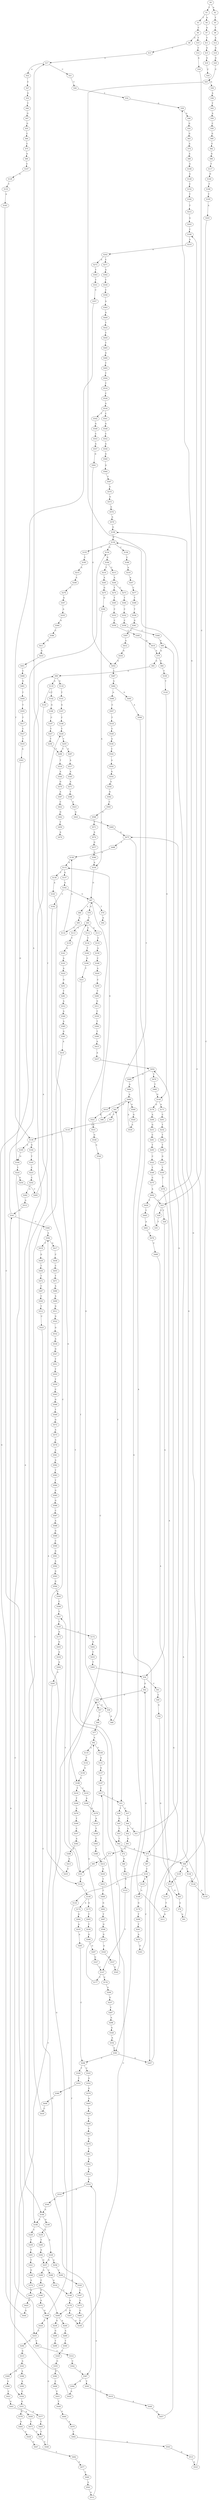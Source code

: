 strict digraph  {
	S0 -> S1 [ label = T ];
	S0 -> S2 [ label = A ];
	S1 -> S3 [ label = T ];
	S1 -> S4 [ label = A ];
	S2 -> S5 [ label = T ];
	S3 -> S6 [ label = C ];
	S4 -> S7 [ label = G ];
	S5 -> S8 [ label = T ];
	S6 -> S9 [ label = G ];
	S6 -> S10 [ label = T ];
	S7 -> S11 [ label = T ];
	S8 -> S12 [ label = A ];
	S9 -> S13 [ label = C ];
	S10 -> S14 [ label = C ];
	S11 -> S15 [ label = G ];
	S12 -> S16 [ label = G ];
	S13 -> S17 [ label = A ];
	S14 -> S18 [ label = A ];
	S15 -> S19 [ label = G ];
	S16 -> S20 [ label = G ];
	S17 -> S21 [ label = C ];
	S17 -> S22 [ label = A ];
	S18 -> S23 [ label = C ];
	S19 -> S24 [ label = C ];
	S20 -> S25 [ label = C ];
	S21 -> S26 [ label = C ];
	S22 -> S27 [ label = C ];
	S23 -> S28 [ label = T ];
	S23 -> S29 [ label = C ];
	S24 -> S30 [ label = A ];
	S25 -> S31 [ label = T ];
	S26 -> S32 [ label = T ];
	S27 -> S33 [ label = G ];
	S28 -> S34 [ label = A ];
	S29 -> S35 [ label = T ];
	S30 -> S36 [ label = A ];
	S31 -> S37 [ label = C ];
	S31 -> S38 [ label = T ];
	S32 -> S39 [ label = G ];
	S33 -> S40 [ label = T ];
	S34 -> S41 [ label = C ];
	S34 -> S42 [ label = G ];
	S35 -> S39 [ label = G ];
	S36 -> S43 [ label = T ];
	S37 -> S44 [ label = C ];
	S38 -> S45 [ label = G ];
	S39 -> S46 [ label = A ];
	S40 -> S47 [ label = G ];
	S41 -> S48 [ label = C ];
	S42 -> S49 [ label = G ];
	S43 -> S50 [ label = A ];
	S44 -> S51 [ label = C ];
	S44 -> S52 [ label = A ];
	S45 -> S53 [ label = T ];
	S46 -> S54 [ label = G ];
	S47 -> S55 [ label = G ];
	S48 -> S56 [ label = A ];
	S49 -> S57 [ label = G ];
	S49 -> S58 [ label = A ];
	S50 -> S59 [ label = C ];
	S51 -> S60 [ label = A ];
	S52 -> S61 [ label = G ];
	S53 -> S62 [ label = T ];
	S54 -> S63 [ label = G ];
	S55 -> S64 [ label = C ];
	S56 -> S65 [ label = G ];
	S57 -> S66 [ label = T ];
	S58 -> S67 [ label = G ];
	S58 -> S68 [ label = A ];
	S59 -> S69 [ label = G ];
	S60 -> S70 [ label = A ];
	S61 -> S71 [ label = G ];
	S62 -> S72 [ label = T ];
	S62 -> S73 [ label = A ];
	S63 -> S74 [ label = A ];
	S64 -> S75 [ label = C ];
	S65 -> S76 [ label = A ];
	S66 -> S77 [ label = T ];
	S67 -> S78 [ label = G ];
	S67 -> S79 [ label = T ];
	S67 -> S80 [ label = A ];
	S68 -> S81 [ label = T ];
	S69 -> S82 [ label = C ];
	S70 -> S83 [ label = A ];
	S70 -> S84 [ label = G ];
	S71 -> S85 [ label = A ];
	S72 -> S86 [ label = G ];
	S73 -> S87 [ label = G ];
	S73 -> S88 [ label = C ];
	S74 -> S89 [ label = A ];
	S75 -> S90 [ label = G ];
	S76 -> S91 [ label = A ];
	S77 -> S92 [ label = A ];
	S78 -> S93 [ label = T ];
	S79 -> S94 [ label = A ];
	S80 -> S95 [ label = A ];
	S81 -> S96 [ label = A ];
	S81 -> S97 [ label = T ];
	S82 -> S98 [ label = G ];
	S83 -> S99 [ label = A ];
	S84 -> S100 [ label = T ];
	S85 -> S101 [ label = C ];
	S86 -> S102 [ label = G ];
	S87 -> S103 [ label = C ];
	S88 -> S104 [ label = T ];
	S88 -> S105 [ label = C ];
	S89 -> S106 [ label = A ];
	S90 -> S107 [ label = C ];
	S91 -> S108 [ label = G ];
	S92 -> S109 [ label = T ];
	S92 -> S110 [ label = G ];
	S93 -> S111 [ label = G ];
	S93 -> S112 [ label = C ];
	S93 -> S113 [ label = T ];
	S95 -> S114 [ label = T ];
	S96 -> S115 [ label = G ];
	S97 -> S116 [ label = C ];
	S98 -> S117 [ label = T ];
	S99 -> S118 [ label = G ];
	S99 -> S119 [ label = A ];
	S100 -> S120 [ label = T ];
	S101 -> S121 [ label = T ];
	S101 -> S122 [ label = C ];
	S102 -> S123 [ label = G ];
	S103 -> S124 [ label = A ];
	S103 -> S125 [ label = C ];
	S104 -> S126 [ label = T ];
	S105 -> S127 [ label = A ];
	S106 -> S128 [ label = A ];
	S107 -> S129 [ label = A ];
	S108 -> S130 [ label = G ];
	S109 -> S131 [ label = A ];
	S110 -> S132 [ label = T ];
	S111 -> S133 [ label = C ];
	S112 -> S134 [ label = T ];
	S113 -> S135 [ label = T ];
	S114 -> S136 [ label = A ];
	S115 -> S137 [ label = G ];
	S115 -> S138 [ label = T ];
	S116 -> S139 [ label = T ];
	S117 -> S140 [ label = G ];
	S118 -> S141 [ label = T ];
	S119 -> S142 [ label = T ];
	S119 -> S143 [ label = G ];
	S120 -> S144 [ label = G ];
	S121 -> S145 [ label = T ];
	S122 -> S146 [ label = T ];
	S123 -> S147 [ label = T ];
	S124 -> S148 [ label = T ];
	S125 -> S149 [ label = A ];
	S126 -> S150 [ label = A ];
	S127 -> S65 [ label = G ];
	S127 -> S151 [ label = C ];
	S128 -> S152 [ label = C ];
	S129 -> S153 [ label = T ];
	S130 -> S154 [ label = G ];
	S130 -> S155 [ label = T ];
	S130 -> S156 [ label = C ];
	S131 -> S157 [ label = G ];
	S132 -> S158 [ label = A ];
	S133 -> S159 [ label = A ];
	S134 -> S160 [ label = T ];
	S135 -> S161 [ label = A ];
	S136 -> S115 [ label = G ];
	S137 -> S162 [ label = A ];
	S138 -> S163 [ label = A ];
	S139 -> S164 [ label = G ];
	S139 -> S165 [ label = A ];
	S140 -> S166 [ label = T ];
	S141 -> S167 [ label = G ];
	S142 -> S168 [ label = G ];
	S143 -> S169 [ label = A ];
	S144 -> S170 [ label = G ];
	S144 -> S171 [ label = A ];
	S145 -> S172 [ label = C ];
	S145 -> S173 [ label = A ];
	S146 -> S174 [ label = A ];
	S146 -> S175 [ label = G ];
	S147 -> S176 [ label = C ];
	S147 -> S177 [ label = T ];
	S148 -> S178 [ label = A ];
	S149 -> S179 [ label = G ];
	S150 -> S180 [ label = C ];
	S151 -> S181 [ label = T ];
	S152 -> S182 [ label = T ];
	S153 -> S183 [ label = A ];
	S154 -> S184 [ label = G ];
	S155 -> S185 [ label = C ];
	S156 -> S186 [ label = C ];
	S157 -> S187 [ label = G ];
	S158 -> S188 [ label = G ];
	S159 -> S189 [ label = C ];
	S160 -> S190 [ label = G ];
	S161 -> S191 [ label = A ];
	S162 -> S192 [ label = C ];
	S162 -> S67 [ label = G ];
	S163 -> S188 [ label = G ];
	S164 -> S193 [ label = T ];
	S165 -> S194 [ label = G ];
	S166 -> S195 [ label = T ];
	S167 -> S196 [ label = C ];
	S168 -> S197 [ label = C ];
	S169 -> S198 [ label = T ];
	S169 -> S199 [ label = G ];
	S170 -> S200 [ label = A ];
	S171 -> S201 [ label = C ];
	S172 -> S202 [ label = A ];
	S173 -> S203 [ label = G ];
	S174 -> S204 [ label = G ];
	S175 -> S205 [ label = T ];
	S176 -> S206 [ label = A ];
	S177 -> S92 [ label = A ];
	S178 -> S207 [ label = G ];
	S178 -> S208 [ label = C ];
	S179 -> S209 [ label = T ];
	S180 -> S210 [ label = A ];
	S181 -> S211 [ label = A ];
	S182 -> S212 [ label = T ];
	S183 -> S208 [ label = C ];
	S184 -> S213 [ label = C ];
	S184 -> S214 [ label = T ];
	S185 -> S215 [ label = A ];
	S186 -> S216 [ label = A ];
	S187 -> S217 [ label = C ];
	S188 -> S218 [ label = T ];
	S188 -> S219 [ label = C ];
	S189 -> S220 [ label = A ];
	S190 -> S221 [ label = T ];
	S191 -> S222 [ label = A ];
	S192 -> S122 [ label = C ];
	S193 -> S223 [ label = C ];
	S194 -> S224 [ label = T ];
	S195 -> S225 [ label = A ];
	S196 -> S226 [ label = T ];
	S197 -> S227 [ label = T ];
	S198 -> S228 [ label = A ];
	S198 -> S229 [ label = C ];
	S199 -> S230 [ label = A ];
	S200 -> S231 [ label = G ];
	S201 -> S232 [ label = T ];
	S202 -> S233 [ label = C ];
	S203 -> S234 [ label = A ];
	S204 -> S235 [ label = A ];
	S205 -> S236 [ label = T ];
	S206 -> S237 [ label = G ];
	S207 -> S238 [ label = G ];
	S208 -> S239 [ label = G ];
	S208 -> S240 [ label = A ];
	S209 -> S241 [ label = T ];
	S210 -> S242 [ label = A ];
	S211 -> S42 [ label = G ];
	S212 -> S243 [ label = A ];
	S213 -> S244 [ label = A ];
	S214 -> S245 [ label = A ];
	S215 -> S246 [ label = A ];
	S216 -> S247 [ label = A ];
	S217 -> S31 [ label = T ];
	S218 -> S248 [ label = T ];
	S219 -> S249 [ label = A ];
	S220 -> S250 [ label = C ];
	S221 -> S62 [ label = T ];
	S222 -> S251 [ label = G ];
	S223 -> S252 [ label = C ];
	S224 -> S253 [ label = C ];
	S224 -> S254 [ label = G ];
	S225 -> S88 [ label = C ];
	S226 -> S255 [ label = T ];
	S227 -> S256 [ label = T ];
	S228 -> S257 [ label = G ];
	S228 -> S258 [ label = A ];
	S229 -> S259 [ label = T ];
	S230 -> S260 [ label = T ];
	S231 -> S261 [ label = C ];
	S232 -> S262 [ label = T ];
	S233 -> S263 [ label = T ];
	S234 -> S264 [ label = A ];
	S235 -> S265 [ label = A ];
	S236 -> S266 [ label = G ];
	S237 -> S267 [ label = T ];
	S238 -> S217 [ label = C ];
	S239 -> S268 [ label = G ];
	S240 -> S269 [ label = A ];
	S241 -> S270 [ label = A ];
	S242 -> S271 [ label = C ];
	S242 -> S272 [ label = A ];
	S243 -> S180 [ label = C ];
	S244 -> S273 [ label = C ];
	S244 -> S274 [ label = T ];
	S245 -> S275 [ label = G ];
	S246 -> S276 [ label = C ];
	S247 -> S277 [ label = C ];
	S248 -> S278 [ label = A ];
	S249 -> S279 [ label = A ];
	S250 -> S280 [ label = T ];
	S251 -> S281 [ label = T ];
	S252 -> S282 [ label = A ];
	S253 -> S283 [ label = C ];
	S253 -> S284 [ label = A ];
	S254 -> S285 [ label = C ];
	S255 -> S286 [ label = T ];
	S255 -> S287 [ label = G ];
	S256 -> S286 [ label = T ];
	S257 -> S288 [ label = C ];
	S257 -> S289 [ label = A ];
	S258 -> S290 [ label = C ];
	S259 -> S291 [ label = T ];
	S260 -> S292 [ label = A ];
	S261 -> S293 [ label = T ];
	S262 -> S294 [ label = T ];
	S263 -> S34 [ label = A ];
	S264 -> S295 [ label = A ];
	S265 -> S296 [ label = C ];
	S266 -> S297 [ label = G ];
	S267 -> S298 [ label = A ];
	S268 -> S299 [ label = T ];
	S269 -> S300 [ label = T ];
	S270 -> S301 [ label = G ];
	S271 -> S302 [ label = A ];
	S272 -> S303 [ label = T ];
	S273 -> S304 [ label = T ];
	S274 -> S305 [ label = T ];
	S275 -> S306 [ label = G ];
	S276 -> S307 [ label = G ];
	S277 -> S308 [ label = T ];
	S278 -> S309 [ label = T ];
	S279 -> S310 [ label = A ];
	S280 -> S311 [ label = G ];
	S281 -> S312 [ label = A ];
	S282 -> S313 [ label = A ];
	S283 -> S314 [ label = T ];
	S284 -> S315 [ label = G ];
	S285 -> S226 [ label = T ];
	S286 -> S316 [ label = T ];
	S287 -> S317 [ label = A ];
	S288 -> S318 [ label = A ];
	S289 -> S319 [ label = C ];
	S290 -> S320 [ label = A ];
	S291 -> S321 [ label = T ];
	S292 -> S257 [ label = G ];
	S293 -> S322 [ label = C ];
	S294 -> S323 [ label = G ];
	S295 -> S324 [ label = C ];
	S296 -> S325 [ label = C ];
	S296 -> S326 [ label = T ];
	S297 -> S327 [ label = G ];
	S298 -> S328 [ label = G ];
	S300 -> S329 [ label = C ];
	S301 -> S103 [ label = C ];
	S302 -> S330 [ label = T ];
	S303 -> S331 [ label = T ];
	S304 -> S332 [ label = C ];
	S305 -> S333 [ label = C ];
	S306 -> S334 [ label = A ];
	S307 -> S335 [ label = A ];
	S308 -> S336 [ label = T ];
	S309 -> S337 [ label = C ];
	S310 -> S338 [ label = T ];
	S311 -> S339 [ label = C ];
	S312 -> S340 [ label = A ];
	S313 -> S341 [ label = A ];
	S314 -> S342 [ label = C ];
	S315 -> S343 [ label = A ];
	S316 -> S344 [ label = A ];
	S317 -> S345 [ label = A ];
	S318 -> S148 [ label = T ];
	S319 -> S346 [ label = T ];
	S320 -> S347 [ label = T ];
	S321 -> S348 [ label = G ];
	S322 -> S349 [ label = T ];
	S323 -> S350 [ label = T ];
	S324 -> S351 [ label = G ];
	S325 -> S352 [ label = G ];
	S326 -> S353 [ label = T ];
	S327 -> S147 [ label = T ];
	S328 -> S354 [ label = A ];
	S329 -> S355 [ label = G ];
	S330 -> S356 [ label = C ];
	S331 -> S357 [ label = C ];
	S332 -> S358 [ label = C ];
	S333 -> S359 [ label = C ];
	S334 -> S67 [ label = G ];
	S335 -> S360 [ label = A ];
	S336 -> S361 [ label = G ];
	S337 -> S362 [ label = A ];
	S338 -> S363 [ label = C ];
	S339 -> S364 [ label = T ];
	S340 -> S365 [ label = A ];
	S341 -> S366 [ label = C ];
	S341 -> S99 [ label = A ];
	S342 -> S367 [ label = C ];
	S343 -> S368 [ label = A ];
	S343 -> S369 [ label = G ];
	S344 -> S370 [ label = G ];
	S345 -> S371 [ label = A ];
	S346 -> S372 [ label = A ];
	S347 -> S373 [ label = A ];
	S348 -> S374 [ label = A ];
	S349 -> S375 [ label = C ];
	S350 -> S376 [ label = T ];
	S351 -> S377 [ label = A ];
	S351 -> S378 [ label = G ];
	S352 -> S379 [ label = G ];
	S353 -> S380 [ label = C ];
	S354 -> S381 [ label = A ];
	S355 -> S382 [ label = A ];
	S356 -> S383 [ label = A ];
	S357 -> S139 [ label = T ];
	S358 -> S384 [ label = C ];
	S359 -> S385 [ label = C ];
	S360 -> S386 [ label = C ];
	S361 -> S387 [ label = C ];
	S362 -> S388 [ label = A ];
	S363 -> S389 [ label = A ];
	S364 -> S390 [ label = T ];
	S365 -> S391 [ label = G ];
	S366 -> S392 [ label = A ];
	S367 -> S393 [ label = T ];
	S367 -> S394 [ label = A ];
	S368 -> S395 [ label = A ];
	S369 -> S396 [ label = A ];
	S370 -> S397 [ label = A ];
	S371 -> S398 [ label = T ];
	S372 -> S399 [ label = G ];
	S373 -> S400 [ label = G ];
	S374 -> S401 [ label = A ];
	S375 -> S402 [ label = A ];
	S376 -> S73 [ label = A ];
	S377 -> S403 [ label = C ];
	S378 -> S404 [ label = A ];
	S379 -> S405 [ label = A ];
	S380 -> S406 [ label = G ];
	S381 -> S296 [ label = C ];
	S381 -> S407 [ label = G ];
	S382 -> S408 [ label = C ];
	S383 -> S409 [ label = G ];
	S384 -> S60 [ label = A ];
	S385 -> S410 [ label = A ];
	S386 -> S411 [ label = G ];
	S387 -> S412 [ label = A ];
	S388 -> S413 [ label = A ];
	S389 -> S414 [ label = C ];
	S390 -> S415 [ label = A ];
	S391 -> S416 [ label = A ];
	S392 -> S417 [ label = G ];
	S392 -> S418 [ label = T ];
	S393 -> S419 [ label = T ];
	S394 -> S420 [ label = A ];
	S395 -> S324 [ label = C ];
	S396 -> S421 [ label = C ];
	S397 -> S422 [ label = C ];
	S398 -> S423 [ label = A ];
	S399 -> S424 [ label = T ];
	S399 -> S49 [ label = G ];
	S400 -> S238 [ label = G ];
	S401 -> S425 [ label = G ];
	S402 -> S23 [ label = C ];
	S402 -> S426 [ label = T ];
	S403 -> S427 [ label = T ];
	S404 -> S428 [ label = A ];
	S405 -> S429 [ label = A ];
	S406 -> S430 [ label = C ];
	S407 -> S130 [ label = G ];
	S408 -> S431 [ label = C ];
	S409 -> S432 [ label = T ];
	S410 -> S70 [ label = A ];
	S411 -> S433 [ label = G ];
	S412 -> S434 [ label = G ];
	S413 -> S435 [ label = C ];
	S414 -> S436 [ label = G ];
	S415 -> S437 [ label = A ];
	S416 -> S198 [ label = T ];
	S417 -> S438 [ label = C ];
	S418 -> S439 [ label = G ];
	S419 -> S440 [ label = A ];
	S420 -> S341 [ label = A ];
	S421 -> S441 [ label = G ];
	S422 -> S442 [ label = G ];
	S423 -> S443 [ label = G ];
	S424 -> S253 [ label = C ];
	S425 -> S444 [ label = G ];
	S426 -> S445 [ label = T ];
	S427 -> S446 [ label = A ];
	S428 -> S447 [ label = G ];
	S429 -> S448 [ label = C ];
	S430 -> S17 [ label = A ];
	S431 -> S449 [ label = T ];
	S432 -> S450 [ label = C ];
	S433 -> S451 [ label = T ];
	S434 -> S452 [ label = G ];
	S435 -> S392 [ label = A ];
	S436 -> S453 [ label = T ];
	S437 -> S454 [ label = G ];
	S438 -> S455 [ label = C ];
	S439 -> S456 [ label = T ];
	S440 -> S457 [ label = A ];
	S441 -> S458 [ label = A ];
	S442 -> S459 [ label = T ];
	S443 -> S460 [ label = A ];
	S444 -> S154 [ label = G ];
	S445 -> S461 [ label = A ];
	S446 -> S399 [ label = G ];
	S447 -> S462 [ label = T ];
	S448 -> S463 [ label = T ];
	S449 -> S464 [ label = C ];
	S450 -> S465 [ label = T ];
	S451 -> S466 [ label = C ];
	S452 -> S467 [ label = T ];
	S453 -> S468 [ label = C ];
	S454 -> S469 [ label = G ];
	S454 -> S470 [ label = T ];
	S455 -> S471 [ label = T ];
	S456 -> S472 [ label = T ];
	S457 -> S454 [ label = G ];
	S458 -> S473 [ label = C ];
	S459 -> S474 [ label = A ];
	S460 -> S475 [ label = A ];
	S461 -> S476 [ label = C ];
	S462 -> S477 [ label = G ];
	S463 -> S478 [ label = G ];
	S464 -> S479 [ label = A ];
	S465 -> S480 [ label = G ];
	S466 -> S481 [ label = G ];
	S467 -> S482 [ label = A ];
	S468 -> S483 [ label = G ];
	S469 -> S484 [ label = A ];
	S470 -> S485 [ label = T ];
	S471 -> S486 [ label = A ];
	S472 -> S487 [ label = C ];
	S473 -> S427 [ label = T ];
	S475 -> S488 [ label = T ];
	S475 -> S407 [ label = G ];
	S476 -> S489 [ label = C ];
	S477 -> S490 [ label = T ];
	S478 -> S491 [ label = T ];
	S479 -> S492 [ label = T ];
	S480 -> S493 [ label = T ];
	S481 -> S494 [ label = T ];
	S482 -> S495 [ label = G ];
	S482 -> S496 [ label = A ];
	S483 -> S497 [ label = T ];
	S484 -> S498 [ label = A ];
	S485 -> S144 [ label = G ];
	S486 -> S499 [ label = A ];
	S487 -> S500 [ label = C ];
	S488 -> S136 [ label = A ];
	S489 -> S127 [ label = A ];
	S490 -> S501 [ label = A ];
	S491 -> S502 [ label = A ];
	S492 -> S503 [ label = A ];
	S493 -> S504 [ label = T ];
	S494 -> S505 [ label = T ];
	S495 -> S506 [ label = A ];
	S496 -> S507 [ label = C ];
	S497 -> S508 [ label = G ];
	S498 -> S81 [ label = T ];
	S498 -> S509 [ label = G ];
	S498 -> S510 [ label = C ];
	S499 -> S511 [ label = G ];
	S500 -> S512 [ label = T ];
	S501 -> S513 [ label = A ];
	S502 -> S514 [ label = A ];
	S503 -> S515 [ label = G ];
	S504 -> S516 [ label = T ];
	S505 -> S517 [ label = T ];
	S506 -> S381 [ label = A ];
	S507 -> S518 [ label = T ];
	S508 -> S519 [ label = G ];
	S509 -> S520 [ label = G ];
	S510 -> S521 [ label = A ];
	S511 -> S522 [ label = G ];
	S512 -> S523 [ label = C ];
	S513 -> S524 [ label = A ];
	S514 -> S524 [ label = A ];
	S515 -> S525 [ label = A ];
	S516 -> S526 [ label = C ];
	S517 -> S527 [ label = C ];
	S518 -> S528 [ label = C ];
	S519 -> S529 [ label = A ];
	S520 -> S530 [ label = A ];
	S521 -> S531 [ label = G ];
	S522 -> S532 [ label = G ];
	S523 -> S367 [ label = C ];
	S524 -> S533 [ label = A ];
	S525 -> S475 [ label = A ];
	S526 -> S534 [ label = A ];
	S527 -> S535 [ label = T ];
	S528 -> S536 [ label = A ];
	S529 -> S537 [ label = G ];
	S530 -> S498 [ label = A ];
	S531 -> S538 [ label = G ];
	S532 -> S539 [ label = A ];
	S533 -> S540 [ label = G ];
	S534 -> S541 [ label = C ];
	S534 -> S542 [ label = T ];
	S535 -> S543 [ label = A ];
	S536 -> S544 [ label = C ];
	S537 -> S545 [ label = G ];
	S538 -> S546 [ label = A ];
	S539 -> S547 [ label = G ];
	S540 -> S169 [ label = A ];
	S541 -> S548 [ label = G ];
	S542 -> S549 [ label = G ];
	S543 -> S194 [ label = G ];
	S544 -> S550 [ label = A ];
	S545 -> S93 [ label = T ];
	S546 -> S101 [ label = C ];
	S547 -> S551 [ label = T ];
	S548 -> S552 [ label = C ];
	S549 -> S553 [ label = C ];
	S550 -> S554 [ label = G ];
	S551 -> S555 [ label = T ];
	S552 -> S556 [ label = A ];
	S553 -> S557 [ label = A ];
	S554 -> S558 [ label = A ];
	S555 -> S559 [ label = T ];
	S556 -> S560 [ label = G ];
	S557 -> S561 [ label = G ];
	S558 -> S562 [ label = G ];
	S559 -> S563 [ label = C ];
	S560 -> S564 [ label = G ];
	S561 -> S452 [ label = G ];
	S562 -> S565 [ label = C ];
	S563 -> S566 [ label = G ];
	S564 -> S567 [ label = C ];
	S565 -> S568 [ label = G ];
	S566 -> S569 [ label = T ];
	S567 -> S570 [ label = A ];
	S568 -> S571 [ label = T ];
	S569 -> S572 [ label = G ];
	S570 -> S573 [ label = G ];
	S571 -> S574 [ label = A ];
	S572 -> S575 [ label = A ];
	S573 -> S576 [ label = A ];
	S574 -> S577 [ label = G ];
	S575 -> S578 [ label = A ];
	S576 -> S579 [ label = A ];
	S577 -> S580 [ label = G ];
	S578 -> S581 [ label = A ];
	S579 -> S108 [ label = G ];
	S580 -> S334 [ label = A ];
	S581 -> S582 [ label = A ];
	S582 -> S583 [ label = T ];
	S583 -> S584 [ label = T ];
	S584 -> S585 [ label = G ];
	S585 -> S586 [ label = G ];
	S586 -> S587 [ label = C ];
	S587 -> S588 [ label = A ];
	S588 -> S589 [ label = G ];
	S589 -> S590 [ label = C ];
	S590 -> S591 [ label = G ];
	S591 -> S592 [ label = A ];
	S592 -> S593 [ label = G ];
	S593 -> S594 [ label = G ];
	S594 -> S595 [ label = A ];
	S595 -> S596 [ label = C ];
	S596 -> S121 [ label = T ];
}
